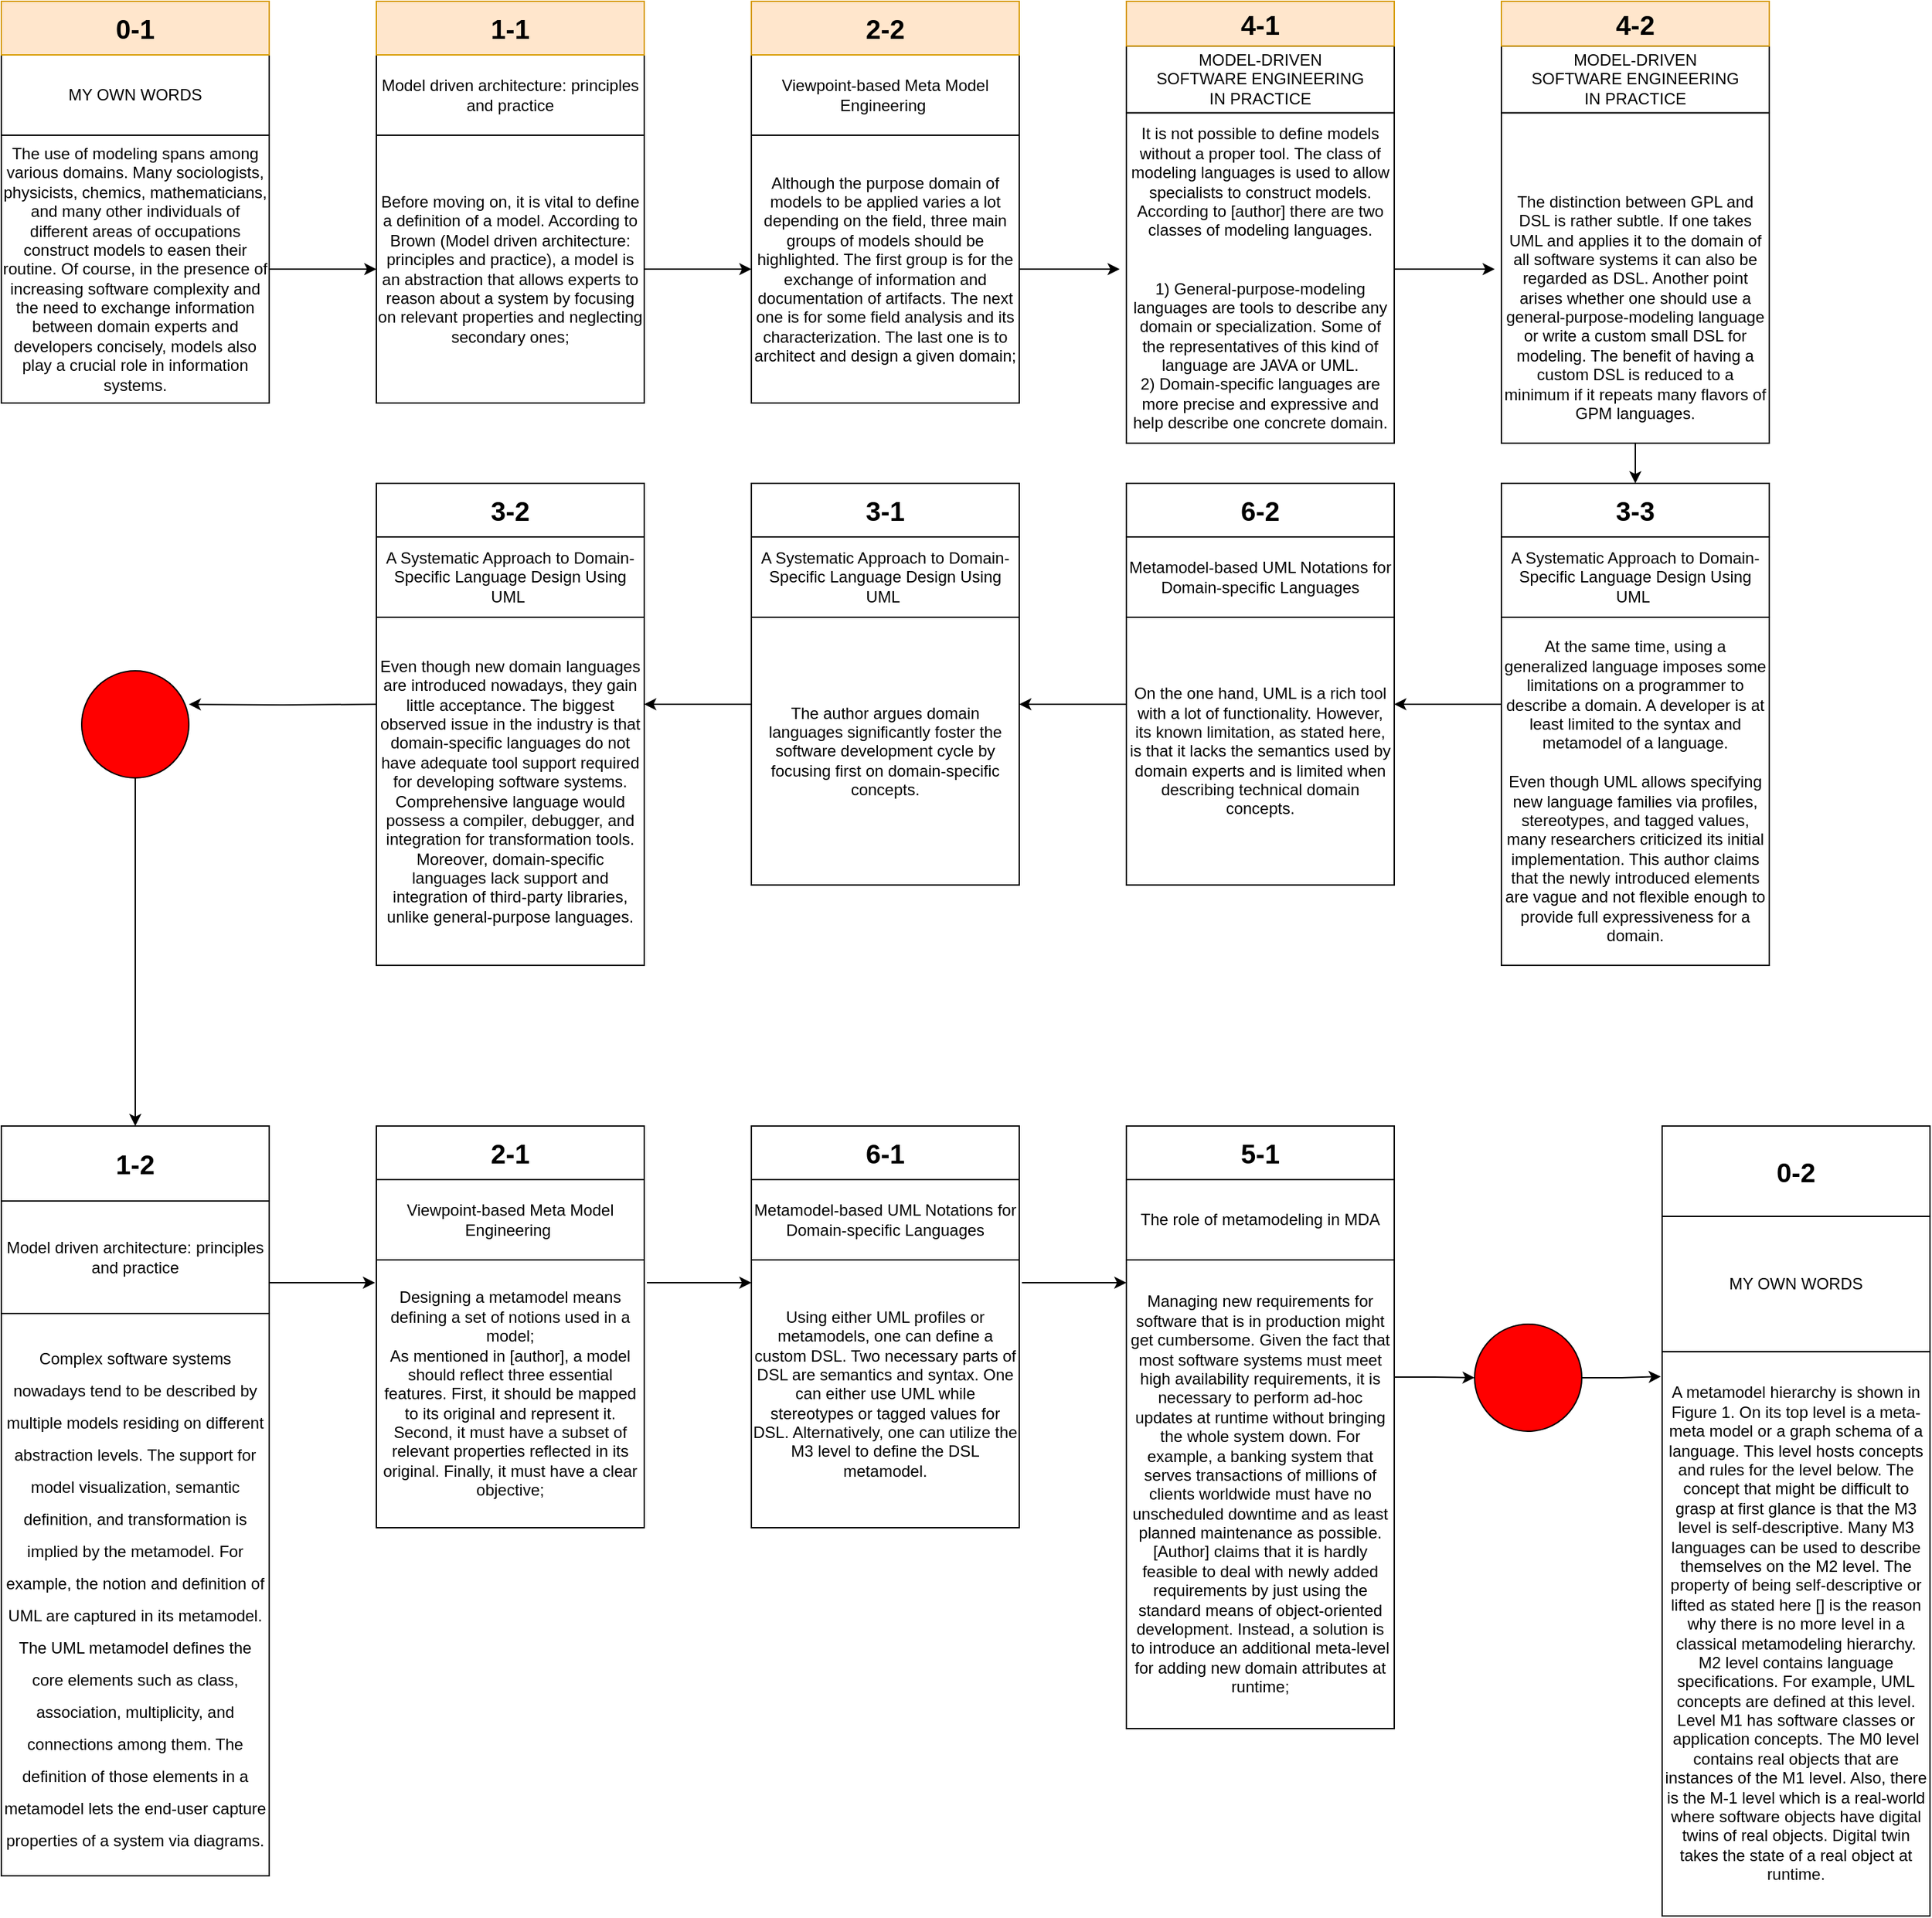<mxfile version="20.6.0" type="device"><diagram id="ZMgjUKZN02m_9C2LWV0k" name="Page-1"><mxGraphModel dx="1483" dy="1981" grid="1" gridSize="10" guides="1" tooltips="1" connect="1" arrows="1" fold="1" page="1" pageScale="1" pageWidth="850" pageHeight="1100" math="0" shadow="0"><root><mxCell id="0"/><mxCell id="1" parent="0"/><mxCell id="PiN652q_b8cAjO3YlJVc-9" value="" style="group;fillColor=#ffe6cc;strokeColor=#d79b00;" parent="1" vertex="1" connectable="0"><mxGeometry x="360" y="-1080" width="200" height="300" as="geometry"/></mxCell><mxCell id="PiN652q_b8cAjO3YlJVc-1" value="Before moving on, it is vital to define a definition of a model. According to Brown (Model driven architecture: principles and practice), a model is an abstraction that allows experts to reason about a system by focusing on relevant properties and neglecting secondary ones;" style="whiteSpace=wrap;html=1;aspect=fixed;" parent="PiN652q_b8cAjO3YlJVc-9" vertex="1"><mxGeometry y="100" width="200" height="200" as="geometry"/></mxCell><mxCell id="PiN652q_b8cAjO3YlJVc-7" value="Model driven architecture: principles and practice" style="rounded=0;whiteSpace=wrap;html=1;" parent="PiN652q_b8cAjO3YlJVc-9" vertex="1"><mxGeometry y="40" width="200" height="60" as="geometry"/></mxCell><mxCell id="PiN652q_b8cAjO3YlJVc-8" value="&lt;font style=&quot;font-size: 20px;&quot;&gt;&lt;b&gt;1-1&lt;/b&gt;&lt;/font&gt;" style="rounded=0;whiteSpace=wrap;html=1;fillColor=#ffe6cc;strokeColor=#d79b00;" parent="PiN652q_b8cAjO3YlJVc-9" vertex="1"><mxGeometry width="200" height="40" as="geometry"/></mxCell><mxCell id="PiN652q_b8cAjO3YlJVc-39" value="" style="group" parent="1" vertex="1" connectable="0"><mxGeometry x="80" y="-240" width="200" height="560" as="geometry"/></mxCell><mxCell id="PiN652q_b8cAjO3YlJVc-36" value="Model driven architecture: principles and practice" style="rounded=0;whiteSpace=wrap;html=1;" parent="PiN652q_b8cAjO3YlJVc-39" vertex="1"><mxGeometry y="56" width="200" height="84" as="geometry"/></mxCell><mxCell id="PiN652q_b8cAjO3YlJVc-37" value="&lt;font style=&quot;font-size: 20px;&quot;&gt;&lt;b&gt;1-2&lt;/b&gt;&lt;/font&gt;" style="rounded=0;whiteSpace=wrap;html=1;" parent="PiN652q_b8cAjO3YlJVc-39" vertex="1"><mxGeometry width="200" height="56" as="geometry"/></mxCell><mxCell id="PiN652q_b8cAjO3YlJVc-38" value="&lt;font style=&quot;font-size: 12px;&quot;&gt;Complex software systems nowadays tend to be described by multiple models residing on different abstraction levels. The support for model visualization, semantic definition, and transformation is implied by the metamodel. For example, the notion and definition of UML are captured in its metamodel. The UML metamodel defines the core elements such as class, association, multiplicity, and connections among them. The definition of those elements in a metamodel lets the end-user capture properties of a system via diagrams.&lt;/font&gt;" style="rounded=0;whiteSpace=wrap;html=1;fontSize=20;" parent="PiN652q_b8cAjO3YlJVc-39" vertex="1"><mxGeometry y="140" width="200" height="420" as="geometry"/></mxCell><mxCell id="PiN652q_b8cAjO3YlJVc-40" value="" style="group;fillColor=#dae8fc;strokeColor=#6c8ebf;fillStyle=auto;gradientColor=default;" parent="1" vertex="1" connectable="0"><mxGeometry x="80" y="-1080" width="200" height="300" as="geometry"/></mxCell><mxCell id="PiN652q_b8cAjO3YlJVc-41" value="The use of modeling spans among various domains. Many sociologists, physicists, chemics, mathematicians, and many other individuals of different areas of occupations construct models to easen their routine. Of course, in the presence of increasing software complexity and the need to exchange information between domain experts and developers concisely, models also play a crucial role in information systems." style="whiteSpace=wrap;html=1;aspect=fixed;" parent="PiN652q_b8cAjO3YlJVc-40" vertex="1"><mxGeometry y="100" width="200" height="200" as="geometry"/></mxCell><mxCell id="PiN652q_b8cAjO3YlJVc-42" value="MY OWN WORDS" style="rounded=0;whiteSpace=wrap;html=1;" parent="PiN652q_b8cAjO3YlJVc-40" vertex="1"><mxGeometry y="40" width="200" height="60" as="geometry"/></mxCell><mxCell id="PiN652q_b8cAjO3YlJVc-43" value="&lt;font style=&quot;font-size: 20px;&quot;&gt;&lt;b&gt;0-1&lt;/b&gt;&lt;/font&gt;" style="rounded=0;whiteSpace=wrap;html=1;fillColor=#ffe6cc;strokeColor=#d79b00;" parent="PiN652q_b8cAjO3YlJVc-40" vertex="1"><mxGeometry width="200" height="40" as="geometry"/></mxCell><mxCell id="PiN652q_b8cAjO3YlJVc-44" value="" style="group" parent="1" vertex="1" connectable="0"><mxGeometry x="360" y="-240" width="200" height="300" as="geometry"/></mxCell><mxCell id="PiN652q_b8cAjO3YlJVc-45" value="Designing a metamodel means defining a set of notions used in a model;&lt;br&gt;As mentioned in [author], a model should reflect three essential features. First, it should be mapped to its original and represent it. Second, it must have a subset of relevant properties reflected in its original. Finally, it must have a clear objective;" style="whiteSpace=wrap;html=1;aspect=fixed;" parent="PiN652q_b8cAjO3YlJVc-44" vertex="1"><mxGeometry y="100" width="200" height="200" as="geometry"/></mxCell><mxCell id="PiN652q_b8cAjO3YlJVc-46" value="Viewpoint-based Meta Model Engineering&amp;nbsp;" style="rounded=0;whiteSpace=wrap;html=1;" parent="PiN652q_b8cAjO3YlJVc-44" vertex="1"><mxGeometry y="40" width="200" height="60" as="geometry"/></mxCell><mxCell id="PiN652q_b8cAjO3YlJVc-47" value="&lt;font style=&quot;font-size: 20px;&quot;&gt;&lt;b&gt;2-1&lt;/b&gt;&lt;/font&gt;" style="rounded=0;whiteSpace=wrap;html=1;" parent="PiN652q_b8cAjO3YlJVc-44" vertex="1"><mxGeometry width="200" height="40" as="geometry"/></mxCell><mxCell id="PiN652q_b8cAjO3YlJVc-48" value="" style="group" parent="1" vertex="1" connectable="0"><mxGeometry x="640" y="-1080" width="200" height="300" as="geometry"/></mxCell><mxCell id="PiN652q_b8cAjO3YlJVc-49" value="Although the purpose domain of models to be applied varies a lot depending on the field, three main groups of models should be highlighted. The first group is for the exchange of information and documentation of artifacts. The next one is for some field analysis and its characterization. The last one is to architect and design a given domain;" style="whiteSpace=wrap;html=1;aspect=fixed;" parent="PiN652q_b8cAjO3YlJVc-48" vertex="1"><mxGeometry y="100" width="200" height="200" as="geometry"/></mxCell><mxCell id="PiN652q_b8cAjO3YlJVc-50" value="Viewpoint-based Meta Model Engineering&amp;nbsp;" style="rounded=0;whiteSpace=wrap;html=1;" parent="PiN652q_b8cAjO3YlJVc-48" vertex="1"><mxGeometry y="40" width="200" height="60" as="geometry"/></mxCell><mxCell id="PiN652q_b8cAjO3YlJVc-51" value="&lt;font style=&quot;font-size: 20px;&quot;&gt;&lt;b&gt;2-2&lt;/b&gt;&lt;/font&gt;" style="rounded=0;whiteSpace=wrap;html=1;fillColor=#ffe6cc;strokeColor=#d79b00;" parent="PiN652q_b8cAjO3YlJVc-48" vertex="1"><mxGeometry width="200" height="40" as="geometry"/></mxCell><mxCell id="PiN652q_b8cAjO3YlJVc-52" value="" style="group" parent="1" vertex="1" connectable="0"><mxGeometry x="640" y="-720" width="200" height="300" as="geometry"/></mxCell><mxCell id="PiN652q_b8cAjO3YlJVc-53" value="&lt;span style=&quot;text-align: left;&quot;&gt;The author argues domain languages significantly foster the software development cycle by focusing first on domain-specific concepts.&lt;/span&gt;" style="whiteSpace=wrap;html=1;aspect=fixed;" parent="PiN652q_b8cAjO3YlJVc-52" vertex="1"><mxGeometry y="100" width="200" height="200" as="geometry"/></mxCell><mxCell id="PiN652q_b8cAjO3YlJVc-54" value="A Systematic Approach to Domain-Specific Language Design Using UML&amp;nbsp;" style="rounded=0;whiteSpace=wrap;html=1;" parent="PiN652q_b8cAjO3YlJVc-52" vertex="1"><mxGeometry y="40" width="200" height="60" as="geometry"/></mxCell><mxCell id="PiN652q_b8cAjO3YlJVc-55" value="&lt;font style=&quot;font-size: 20px;&quot;&gt;&lt;b&gt;3-1&lt;/b&gt;&lt;/font&gt;" style="rounded=0;whiteSpace=wrap;html=1;" parent="PiN652q_b8cAjO3YlJVc-52" vertex="1"><mxGeometry width="200" height="40" as="geometry"/></mxCell><mxCell id="PiN652q_b8cAjO3YlJVc-57" value="" style="group" parent="1" vertex="1" connectable="0"><mxGeometry x="360" y="-720" width="200" height="360" as="geometry"/></mxCell><mxCell id="PiN652q_b8cAjO3YlJVc-59" value="A Systematic Approach to Domain-Specific Language Design Using UML&amp;nbsp;" style="rounded=0;whiteSpace=wrap;html=1;" parent="PiN652q_b8cAjO3YlJVc-57" vertex="1"><mxGeometry y="40" width="200" height="60" as="geometry"/></mxCell><mxCell id="PiN652q_b8cAjO3YlJVc-60" value="&lt;font style=&quot;font-size: 20px;&quot;&gt;&lt;b&gt;3-2&lt;/b&gt;&lt;/font&gt;" style="rounded=0;whiteSpace=wrap;html=1;" parent="PiN652q_b8cAjO3YlJVc-57" vertex="1"><mxGeometry width="200" height="40" as="geometry"/></mxCell><mxCell id="PiN652q_b8cAjO3YlJVc-61" value="&lt;span style=&quot;text-align: left;&quot;&gt;Even though new domain languages are introduced nowadays, they gain little acceptance. The biggest observed issue in the industry is that domain-specific languages do not have adequate tool support required for developing software systems. Comprehensive language would possess a compiler, debugger, and integration for transformation tools. Moreover, domain-specific languages lack support and integration of third-party libraries, unlike general-purpose languages.&lt;/span&gt;" style="rounded=0;whiteSpace=wrap;html=1;fontSize=12;" parent="PiN652q_b8cAjO3YlJVc-57" vertex="1"><mxGeometry y="100" width="200" height="260" as="geometry"/></mxCell><mxCell id="PiN652q_b8cAjO3YlJVc-62" value="" style="group" parent="1" vertex="1" connectable="0"><mxGeometry x="1200" y="-720" width="200" height="360" as="geometry"/></mxCell><mxCell id="PiN652q_b8cAjO3YlJVc-63" value="A Systematic Approach to Domain-Specific Language Design Using UML&amp;nbsp;" style="rounded=0;whiteSpace=wrap;html=1;" parent="PiN652q_b8cAjO3YlJVc-62" vertex="1"><mxGeometry y="40" width="200" height="60" as="geometry"/></mxCell><mxCell id="PiN652q_b8cAjO3YlJVc-64" value="&lt;font style=&quot;font-size: 20px;&quot;&gt;&lt;b&gt;3-3&lt;/b&gt;&lt;/font&gt;" style="rounded=0;whiteSpace=wrap;html=1;" parent="PiN652q_b8cAjO3YlJVc-62" vertex="1"><mxGeometry width="200" height="40" as="geometry"/></mxCell><mxCell id="PiN652q_b8cAjO3YlJVc-65" value="&lt;span style=&quot;text-align: left;&quot;&gt;At the same time, using a generalized language imposes some limitations on a programmer to describe a domain. A developer is at least limited to the syntax and metamodel of a language.&lt;/span&gt;&lt;br style=&quot;text-align: left;&quot;&gt;&lt;br style=&quot;text-align: left;&quot;&gt;&lt;span style=&quot;text-align: left;&quot;&gt;Even though UML allows specifying new language families via profiles, stereotypes, and tagged values, many researchers criticized its initial implementation. This author claims that the newly introduced elements are vague and not flexible enough to provide full expressiveness for a domain.&lt;/span&gt;" style="rounded=0;whiteSpace=wrap;html=1;fontSize=12;" parent="PiN652q_b8cAjO3YlJVc-62" vertex="1"><mxGeometry y="100" width="200" height="260" as="geometry"/></mxCell><mxCell id="PiN652q_b8cAjO3YlJVc-66" value="" style="group" parent="1" vertex="1" connectable="0"><mxGeometry x="920" y="-1080" width="200" height="330" as="geometry"/></mxCell><mxCell id="PiN652q_b8cAjO3YlJVc-67" value="&lt;div&gt;MODEL-DRIVEN&lt;/div&gt;&lt;div&gt;SOFTWARE ENGINEERING&lt;/div&gt;&lt;div&gt;IN PRACTICE&lt;/div&gt;" style="rounded=0;whiteSpace=wrap;html=1;" parent="PiN652q_b8cAjO3YlJVc-66" vertex="1"><mxGeometry y="33.333" width="200" height="50" as="geometry"/></mxCell><mxCell id="PiN652q_b8cAjO3YlJVc-68" value="&lt;font style=&quot;font-size: 20px;&quot;&gt;&lt;b&gt;4-1&lt;/b&gt;&lt;/font&gt;" style="rounded=0;whiteSpace=wrap;html=1;fillColor=#ffe6cc;strokeColor=#d79b00;" parent="PiN652q_b8cAjO3YlJVc-66" vertex="1"><mxGeometry width="200" height="33.333" as="geometry"/></mxCell><mxCell id="PiN652q_b8cAjO3YlJVc-69" value="&lt;span style=&quot;text-align: left;&quot;&gt;It is not possible to define models without a proper tool. The class of modeling languages is used to allow specialists to construct models. According to [author] there are two classes of modeling languages.&lt;/span&gt;&lt;br style=&quot;text-align: left;&quot;&gt;&lt;br style=&quot;text-align: left;&quot;&gt;&lt;br style=&quot;text-align: left;&quot;&gt;&lt;span style=&quot;text-align: left;&quot;&gt;1) General-purpose-modeling languages are tools to describe any domain or specialization. Some of the representatives of this kind of language are JAVA or UML.&lt;/span&gt;&lt;br style=&quot;text-align: left;&quot;&gt;&lt;span style=&quot;text-align: left;&quot;&gt;2) Domain-specific languages are more precise and expressive and help describe one concrete domain.&lt;/span&gt;" style="rounded=0;whiteSpace=wrap;html=1;fontSize=12;" parent="PiN652q_b8cAjO3YlJVc-66" vertex="1"><mxGeometry y="83.33" width="200" height="246.67" as="geometry"/></mxCell><mxCell id="PiN652q_b8cAjO3YlJVc-71" value="" style="group;fillColor=#ffe6cc;strokeColor=#d79b00;" parent="1" vertex="1" connectable="0"><mxGeometry x="1200" y="-1080" width="200" height="330" as="geometry"/></mxCell><mxCell id="PiN652q_b8cAjO3YlJVc-72" value="&lt;div&gt;MODEL-DRIVEN&lt;/div&gt;&lt;div&gt;SOFTWARE ENGINEERING&lt;/div&gt;&lt;div&gt;IN PRACTICE&lt;/div&gt;" style="rounded=0;whiteSpace=wrap;html=1;" parent="PiN652q_b8cAjO3YlJVc-71" vertex="1"><mxGeometry y="33.333" width="200" height="50" as="geometry"/></mxCell><mxCell id="PiN652q_b8cAjO3YlJVc-73" value="&lt;font style=&quot;font-size: 20px;&quot;&gt;&lt;b&gt;4-2&lt;/b&gt;&lt;/font&gt;" style="rounded=0;whiteSpace=wrap;html=1;fillColor=#ffe6cc;strokeColor=#d79b00;" parent="PiN652q_b8cAjO3YlJVc-71" vertex="1"><mxGeometry width="200" height="33.333" as="geometry"/></mxCell><mxCell id="PiN652q_b8cAjO3YlJVc-74" value="&lt;br style=&quot;text-align: left;&quot;&gt;&lt;br style=&quot;text-align: left;&quot;&gt;&lt;br style=&quot;text-align: left;&quot;&gt;&lt;span style=&quot;text-align: left;&quot;&gt;The distinction between GPL and DSL is rather subtle. If one takes UML and applies it to the domain of all software systems it can also be regarded as DSL. Another point arises whether one should use a general-purpose-modeling language or write a custom small DSL for modeling. The benefit of having a custom DSL is reduced to a minimum if it repeats many flavors of GPM languages.&lt;/span&gt;" style="rounded=0;whiteSpace=wrap;html=1;fontSize=12;" parent="PiN652q_b8cAjO3YlJVc-71" vertex="1"><mxGeometry y="83.33" width="200" height="246.67" as="geometry"/></mxCell><mxCell id="PiN652q_b8cAjO3YlJVc-75" value="" style="group" parent="1" vertex="1" connectable="0"><mxGeometry x="920" y="-240" width="200" height="450" as="geometry"/></mxCell><mxCell id="PiN652q_b8cAjO3YlJVc-77" value="The role of metamodeling in MDA" style="rounded=0;whiteSpace=wrap;html=1;" parent="PiN652q_b8cAjO3YlJVc-75" vertex="1"><mxGeometry y="40" width="200" height="60" as="geometry"/></mxCell><mxCell id="PiN652q_b8cAjO3YlJVc-78" value="&lt;font style=&quot;font-size: 20px;&quot;&gt;&lt;b&gt;5-1&lt;/b&gt;&lt;/font&gt;" style="rounded=0;whiteSpace=wrap;html=1;" parent="PiN652q_b8cAjO3YlJVc-75" vertex="1"><mxGeometry width="200" height="40" as="geometry"/></mxCell><mxCell id="PiN652q_b8cAjO3YlJVc-80" value="&lt;span style=&quot;text-align: left;&quot;&gt;Managing new requirements for software that is in production might get cumbersome. Given the fact that most software systems must meet high availability requirements, it is necessary to perform ad-hoc updates at runtime without bringing the whole system down. For example, a banking system that serves transactions of millions of clients worldwide must have no unscheduled downtime and as least planned maintenance as possible. [Author] claims that it is hardly feasible to deal with newly added requirements by just using the standard means of object-oriented development. Instead, a solution is to introduce an additional meta-level for adding new domain attributes at runtime;&lt;/span&gt;" style="rounded=0;whiteSpace=wrap;html=1;fontSize=12;" parent="PiN652q_b8cAjO3YlJVc-75" vertex="1"><mxGeometry y="100" width="200" height="350" as="geometry"/></mxCell><mxCell id="PiN652q_b8cAjO3YlJVc-81" value="" style="group" parent="1" vertex="1" connectable="0"><mxGeometry x="640" y="-240" width="200" height="300" as="geometry"/></mxCell><mxCell id="PiN652q_b8cAjO3YlJVc-82" value="&lt;span style=&quot;text-align: left;&quot;&gt;Using either UML profiles or metamodels, one can define a custom DSL. Two necessary parts of DSL are semantics and syntax. One can either use UML while stereotypes or tagged values for DSL. Alternatively, one can utilize the M3 level to define the DSL metamodel.&lt;/span&gt;" style="whiteSpace=wrap;html=1;aspect=fixed;" parent="PiN652q_b8cAjO3YlJVc-81" vertex="1"><mxGeometry y="100" width="200" height="200" as="geometry"/></mxCell><mxCell id="PiN652q_b8cAjO3YlJVc-83" value="&lt;div&gt;Metamodel-based UML Notations for&lt;/div&gt;&lt;div&gt;Domain-specific Languages&lt;/div&gt;" style="rounded=0;whiteSpace=wrap;html=1;" parent="PiN652q_b8cAjO3YlJVc-81" vertex="1"><mxGeometry y="40" width="200" height="60" as="geometry"/></mxCell><mxCell id="PiN652q_b8cAjO3YlJVc-84" value="&lt;font style=&quot;font-size: 20px;&quot;&gt;&lt;b&gt;6-1&lt;/b&gt;&lt;/font&gt;" style="rounded=0;whiteSpace=wrap;html=1;" parent="PiN652q_b8cAjO3YlJVc-81" vertex="1"><mxGeometry width="200" height="40" as="geometry"/></mxCell><mxCell id="PiN652q_b8cAjO3YlJVc-85" value="" style="group" parent="1" vertex="1" connectable="0"><mxGeometry x="920" y="-720" width="200" height="300" as="geometry"/></mxCell><mxCell id="PiN652q_b8cAjO3YlJVc-86" value="&lt;span style=&quot;text-align: left;&quot;&gt;On the one hand, UML is a rich tool with a lot of functionality. However, its known limitation, as stated here, is that it lacks the semantics used by domain experts and is limited when describing technical domain concepts.&lt;/span&gt;" style="whiteSpace=wrap;html=1;aspect=fixed;" parent="PiN652q_b8cAjO3YlJVc-85" vertex="1"><mxGeometry y="100" width="200" height="200" as="geometry"/></mxCell><mxCell id="PiN652q_b8cAjO3YlJVc-87" value="&lt;div&gt;Metamodel-based UML Notations for&lt;/div&gt;&lt;div&gt;Domain-specific Languages&lt;/div&gt;" style="rounded=0;whiteSpace=wrap;html=1;" parent="PiN652q_b8cAjO3YlJVc-85" vertex="1"><mxGeometry y="40" width="200" height="60" as="geometry"/></mxCell><mxCell id="PiN652q_b8cAjO3YlJVc-88" value="&lt;font style=&quot;font-size: 20px;&quot;&gt;&lt;b&gt;6-2&lt;/b&gt;&lt;/font&gt;" style="rounded=0;whiteSpace=wrap;html=1;" parent="PiN652q_b8cAjO3YlJVc-85" vertex="1"><mxGeometry width="200" height="40" as="geometry"/></mxCell><mxCell id="PiN652q_b8cAjO3YlJVc-97" value="" style="group" parent="1" vertex="1" connectable="0"><mxGeometry x="1320" y="-240" width="200" height="590" as="geometry"/></mxCell><mxCell id="PiN652q_b8cAjO3YlJVc-99" value="&lt;div&gt;MY OWN WORDS&lt;/div&gt;" style="rounded=0;whiteSpace=wrap;html=1;" parent="PiN652q_b8cAjO3YlJVc-97" vertex="1"><mxGeometry y="67.429" width="200" height="101.143" as="geometry"/></mxCell><mxCell id="PiN652q_b8cAjO3YlJVc-100" value="&lt;font style=&quot;font-size: 20px;&quot;&gt;&lt;b&gt;0-2&lt;/b&gt;&lt;/font&gt;" style="rounded=0;whiteSpace=wrap;html=1;" parent="PiN652q_b8cAjO3YlJVc-97" vertex="1"><mxGeometry width="200" height="67.429" as="geometry"/></mxCell><mxCell id="PiN652q_b8cAjO3YlJVc-101" value="A metamodel hierarchy is shown in Figure 1. On its top level is a meta-meta model or a graph schema of a language. This level hosts concepts and rules for the level below. The concept that might be difficult to grasp at first glance is that the M3 level is self-descriptive. Many M3 languages can be used to describe themselves on the M2 level. The property of being self-descriptive or lifted as stated here [] is the reason why there is no more level in a classical metamodeling hierarchy. M2 level contains language specifications. For example, UML concepts are defined at this level. Level M1 has software classes or application concepts. The M0 level contains real objects that are instances of the M1 level. Also, there is the M-1 level which is a real-world where software objects have digital twins of real objects. Digital twin takes the state of a real object at runtime." style="rounded=0;whiteSpace=wrap;html=1;fontSize=12;" parent="PiN652q_b8cAjO3YlJVc-97" vertex="1"><mxGeometry y="168.571" width="200" height="421.429" as="geometry"/></mxCell><mxCell id="PiN652q_b8cAjO3YlJVc-102" value="" style="edgeStyle=orthogonalEdgeStyle;rounded=0;orthogonalLoop=1;jettySize=auto;html=1;fontSize=12;" parent="1" source="PiN652q_b8cAjO3YlJVc-41" target="PiN652q_b8cAjO3YlJVc-1" edge="1"><mxGeometry relative="1" as="geometry"/></mxCell><mxCell id="PiN652q_b8cAjO3YlJVc-103" style="edgeStyle=orthogonalEdgeStyle;rounded=0;orthogonalLoop=1;jettySize=auto;html=1;exitX=1;exitY=0.5;exitDx=0;exitDy=0;fontSize=12;" parent="1" source="PiN652q_b8cAjO3YlJVc-1" edge="1"><mxGeometry relative="1" as="geometry"><mxPoint x="640" y="-880" as="targetPoint"/></mxGeometry></mxCell><mxCell id="PiN652q_b8cAjO3YlJVc-104" style="edgeStyle=orthogonalEdgeStyle;rounded=0;orthogonalLoop=1;jettySize=auto;html=1;exitX=1;exitY=0.5;exitDx=0;exitDy=0;entryX=-0.025;entryY=0.473;entryDx=0;entryDy=0;entryPerimeter=0;fontSize=12;" parent="1" source="PiN652q_b8cAjO3YlJVc-49" target="PiN652q_b8cAjO3YlJVc-69" edge="1"><mxGeometry relative="1" as="geometry"/></mxCell><mxCell id="PiN652q_b8cAjO3YlJVc-108" style="edgeStyle=orthogonalEdgeStyle;rounded=0;orthogonalLoop=1;jettySize=auto;html=1;exitX=1;exitY=0.5;exitDx=0;exitDy=0;entryX=-0.025;entryY=0.473;entryDx=0;entryDy=0;entryPerimeter=0;fontSize=12;" parent="1" edge="1"><mxGeometry relative="1" as="geometry"><mxPoint x="1120" y="-880" as="sourcePoint"/><mxPoint x="1195" y="-879.995" as="targetPoint"/></mxGeometry></mxCell><mxCell id="PiN652q_b8cAjO3YlJVc-109" value="" style="edgeStyle=orthogonalEdgeStyle;rounded=0;orthogonalLoop=1;jettySize=auto;html=1;fontSize=12;" parent="1" source="PiN652q_b8cAjO3YlJVc-74" target="PiN652q_b8cAjO3YlJVc-64" edge="1"><mxGeometry relative="1" as="geometry"/></mxCell><mxCell id="PiN652q_b8cAjO3YlJVc-110" style="edgeStyle=orthogonalEdgeStyle;rounded=0;orthogonalLoop=1;jettySize=auto;html=1;exitX=0;exitY=0.25;exitDx=0;exitDy=0;entryX=1;entryY=0.325;entryDx=0;entryDy=0;entryPerimeter=0;fontSize=12;" parent="1" source="PiN652q_b8cAjO3YlJVc-65" target="PiN652q_b8cAjO3YlJVc-86" edge="1"><mxGeometry relative="1" as="geometry"/></mxCell><mxCell id="PiN652q_b8cAjO3YlJVc-111" value="" style="edgeStyle=orthogonalEdgeStyle;rounded=0;orthogonalLoop=1;jettySize=auto;html=1;fontSize=12;" parent="1" edge="1"><mxGeometry relative="1" as="geometry"><mxPoint x="920" y="-555" as="sourcePoint"/><mxPoint x="840" y="-555" as="targetPoint"/></mxGeometry></mxCell><mxCell id="PiN652q_b8cAjO3YlJVc-112" value="" style="edgeStyle=orthogonalEdgeStyle;rounded=0;orthogonalLoop=1;jettySize=auto;html=1;fontSize=12;" parent="1" edge="1"><mxGeometry relative="1" as="geometry"><mxPoint x="640" y="-555" as="sourcePoint"/><mxPoint x="560" y="-555" as="targetPoint"/></mxGeometry></mxCell><mxCell id="PiN652q_b8cAjO3YlJVc-115" style="edgeStyle=orthogonalEdgeStyle;rounded=0;orthogonalLoop=1;jettySize=auto;html=1;exitX=0.5;exitY=1;exitDx=0;exitDy=0;entryX=0.5;entryY=0;entryDx=0;entryDy=0;fontSize=12;" parent="1" source="PiN652q_b8cAjO3YlJVc-113" target="PiN652q_b8cAjO3YlJVc-37" edge="1"><mxGeometry relative="1" as="geometry"/></mxCell><mxCell id="PiN652q_b8cAjO3YlJVc-113" value="" style="ellipse;whiteSpace=wrap;html=1;aspect=fixed;fontSize=12;gradientColor=none;fillColor=#FF0000;" parent="1" vertex="1"><mxGeometry x="140" y="-580" width="80" height="80" as="geometry"/></mxCell><mxCell id="PiN652q_b8cAjO3YlJVc-114" value="" style="edgeStyle=orthogonalEdgeStyle;rounded=0;orthogonalLoop=1;jettySize=auto;html=1;fontSize=12;entryX=1;entryY=0.313;entryDx=0;entryDy=0;entryPerimeter=0;" parent="1" target="PiN652q_b8cAjO3YlJVc-113" edge="1"><mxGeometry relative="1" as="geometry"><mxPoint x="360" y="-555" as="sourcePoint"/><mxPoint x="280" y="-555" as="targetPoint"/></mxGeometry></mxCell><mxCell id="PiN652q_b8cAjO3YlJVc-116" style="edgeStyle=orthogonalEdgeStyle;rounded=0;orthogonalLoop=1;jettySize=auto;html=1;exitX=1;exitY=0;exitDx=0;exitDy=0;entryX=-0.005;entryY=0.085;entryDx=0;entryDy=0;entryPerimeter=0;fontSize=12;" parent="1" source="PiN652q_b8cAjO3YlJVc-38" target="PiN652q_b8cAjO3YlJVc-45" edge="1"><mxGeometry relative="1" as="geometry"/></mxCell><mxCell id="PiN652q_b8cAjO3YlJVc-119" style="edgeStyle=orthogonalEdgeStyle;rounded=0;orthogonalLoop=1;jettySize=auto;html=1;exitX=1.01;exitY=0.085;exitDx=0;exitDy=0;fontSize=12;exitPerimeter=0;" parent="1" source="PiN652q_b8cAjO3YlJVc-45" edge="1"><mxGeometry relative="1" as="geometry"><mxPoint x="590" y="-123" as="sourcePoint"/><mxPoint x="640" y="-123" as="targetPoint"/></mxGeometry></mxCell><mxCell id="PiN652q_b8cAjO3YlJVc-120" style="edgeStyle=orthogonalEdgeStyle;rounded=0;orthogonalLoop=1;jettySize=auto;html=1;exitX=1.01;exitY=0.085;exitDx=0;exitDy=0;fontSize=12;exitPerimeter=0;" parent="1" edge="1"><mxGeometry relative="1" as="geometry"><mxPoint x="842" y="-123" as="sourcePoint"/><mxPoint x="920" y="-123" as="targetPoint"/></mxGeometry></mxCell><mxCell id="PiN652q_b8cAjO3YlJVc-123" style="edgeStyle=orthogonalEdgeStyle;rounded=0;orthogonalLoop=1;jettySize=auto;html=1;exitX=1;exitY=0.5;exitDx=0;exitDy=0;entryX=-0.005;entryY=0.044;entryDx=0;entryDy=0;entryPerimeter=0;fontSize=12;" parent="1" source="PiN652q_b8cAjO3YlJVc-121" target="PiN652q_b8cAjO3YlJVc-101" edge="1"><mxGeometry relative="1" as="geometry"/></mxCell><mxCell id="PiN652q_b8cAjO3YlJVc-121" value="" style="ellipse;whiteSpace=wrap;html=1;aspect=fixed;fontSize=12;gradientColor=none;fillColor=#FF0000;" parent="1" vertex="1"><mxGeometry x="1180" y="-92" width="80" height="80" as="geometry"/></mxCell><mxCell id="PiN652q_b8cAjO3YlJVc-122" style="edgeStyle=orthogonalEdgeStyle;rounded=0;orthogonalLoop=1;jettySize=auto;html=1;exitX=1;exitY=0.25;exitDx=0;exitDy=0;fontSize=12;" parent="1" source="PiN652q_b8cAjO3YlJVc-80" target="PiN652q_b8cAjO3YlJVc-121" edge="1"><mxGeometry relative="1" as="geometry"/></mxCell></root></mxGraphModel></diagram></mxfile>